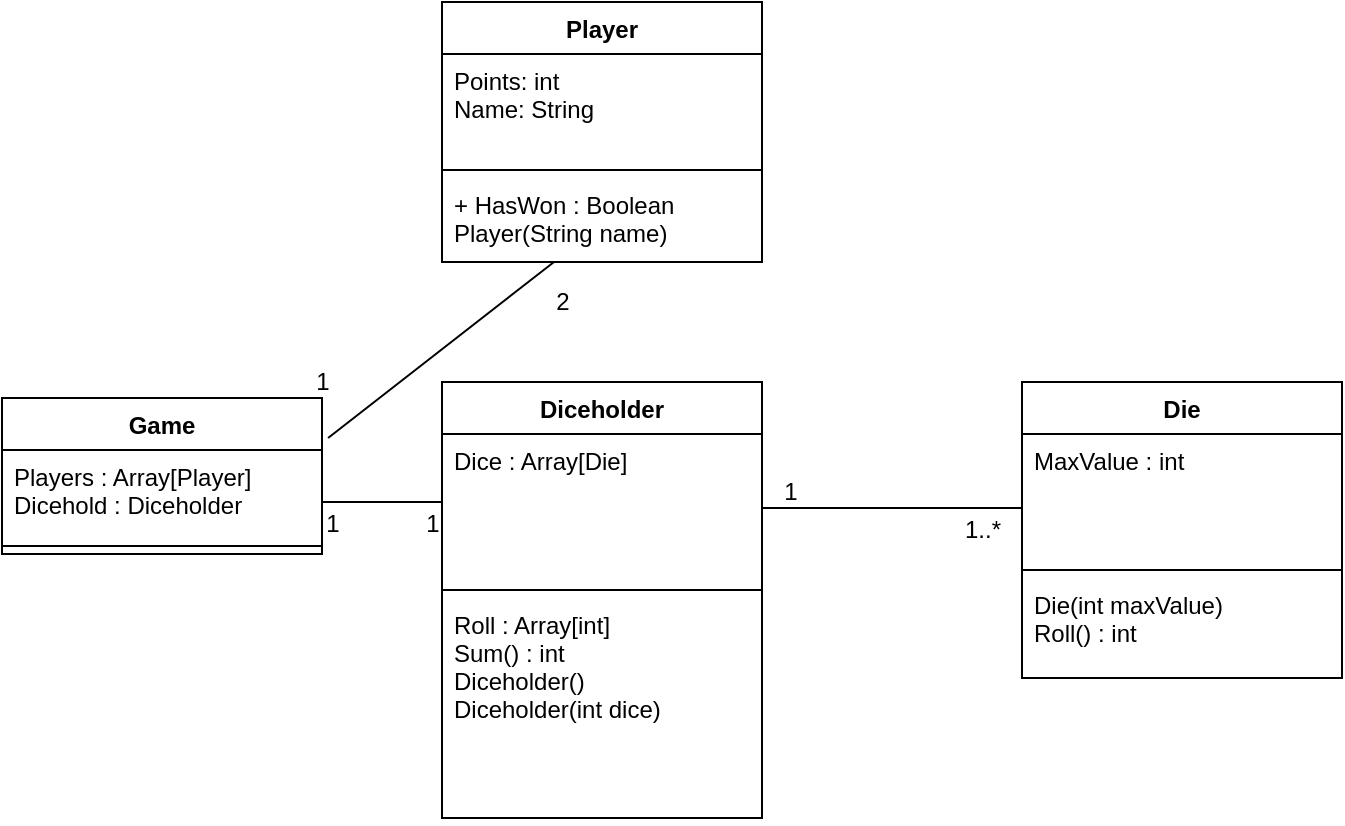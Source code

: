 <mxfile version="20.3.3" type="github">
  <diagram id="C5RBs43oDa-KdzZeNtuy" name="Page-1">
    <mxGraphModel dx="868" dy="482" grid="1" gridSize="10" guides="1" tooltips="1" connect="1" arrows="1" fold="1" page="1" pageScale="1" pageWidth="827" pageHeight="1169" math="0" shadow="0">
      <root>
        <mxCell id="WIyWlLk6GJQsqaUBKTNV-0" />
        <mxCell id="WIyWlLk6GJQsqaUBKTNV-1" parent="WIyWlLk6GJQsqaUBKTNV-0" />
        <mxCell id="URgV1kePRgV9Jm3S2kRX-0" value="Player" style="swimlane;fontStyle=1;align=center;verticalAlign=top;childLayout=stackLayout;horizontal=1;startSize=26;horizontalStack=0;resizeParent=1;resizeParentMax=0;resizeLast=0;collapsible=1;marginBottom=0;" parent="WIyWlLk6GJQsqaUBKTNV-1" vertex="1">
          <mxGeometry x="240" y="190" width="160" height="130" as="geometry" />
        </mxCell>
        <mxCell id="URgV1kePRgV9Jm3S2kRX-1" value="Points: int&#xa;Name: String" style="text;strokeColor=none;fillColor=none;align=left;verticalAlign=top;spacingLeft=4;spacingRight=4;overflow=hidden;rotatable=0;points=[[0,0.5],[1,0.5]];portConstraint=eastwest;" parent="URgV1kePRgV9Jm3S2kRX-0" vertex="1">
          <mxGeometry y="26" width="160" height="54" as="geometry" />
        </mxCell>
        <mxCell id="URgV1kePRgV9Jm3S2kRX-2" value="" style="line;strokeWidth=1;fillColor=none;align=left;verticalAlign=middle;spacingTop=-1;spacingLeft=3;spacingRight=3;rotatable=0;labelPosition=right;points=[];portConstraint=eastwest;strokeColor=inherit;" parent="URgV1kePRgV9Jm3S2kRX-0" vertex="1">
          <mxGeometry y="80" width="160" height="8" as="geometry" />
        </mxCell>
        <mxCell id="URgV1kePRgV9Jm3S2kRX-3" value="+ HasWon : Boolean&#xa;Player(String name)" style="text;strokeColor=none;fillColor=none;align=left;verticalAlign=top;spacingLeft=4;spacingRight=4;overflow=hidden;rotatable=0;points=[[0,0.5],[1,0.5]];portConstraint=eastwest;" parent="URgV1kePRgV9Jm3S2kRX-0" vertex="1">
          <mxGeometry y="88" width="160" height="42" as="geometry" />
        </mxCell>
        <mxCell id="URgV1kePRgV9Jm3S2kRX-4" value="Diceholder" style="swimlane;fontStyle=1;align=center;verticalAlign=top;childLayout=stackLayout;horizontal=1;startSize=26;horizontalStack=0;resizeParent=1;resizeParentMax=0;resizeLast=0;collapsible=1;marginBottom=0;" parent="WIyWlLk6GJQsqaUBKTNV-1" vertex="1">
          <mxGeometry x="240" y="380" width="160" height="218" as="geometry" />
        </mxCell>
        <mxCell id="URgV1kePRgV9Jm3S2kRX-5" value="Dice : Array[Die]&#xa;" style="text;strokeColor=none;fillColor=none;align=left;verticalAlign=top;spacingLeft=4;spacingRight=4;overflow=hidden;rotatable=0;points=[[0,0.5],[1,0.5]];portConstraint=eastwest;" parent="URgV1kePRgV9Jm3S2kRX-4" vertex="1">
          <mxGeometry y="26" width="160" height="74" as="geometry" />
        </mxCell>
        <mxCell id="URgV1kePRgV9Jm3S2kRX-6" value="" style="line;strokeWidth=1;fillColor=none;align=left;verticalAlign=middle;spacingTop=-1;spacingLeft=3;spacingRight=3;rotatable=0;labelPosition=right;points=[];portConstraint=eastwest;strokeColor=inherit;" parent="URgV1kePRgV9Jm3S2kRX-4" vertex="1">
          <mxGeometry y="100" width="160" height="8" as="geometry" />
        </mxCell>
        <mxCell id="URgV1kePRgV9Jm3S2kRX-7" value="Roll : Array[int]&#xa;Sum() : int&#xa;Diceholder()&#xa;Diceholder(int dice)" style="text;strokeColor=none;fillColor=none;align=left;verticalAlign=top;spacingLeft=4;spacingRight=4;overflow=hidden;rotatable=0;points=[[0,0.5],[1,0.5]];portConstraint=eastwest;" parent="URgV1kePRgV9Jm3S2kRX-4" vertex="1">
          <mxGeometry y="108" width="160" height="110" as="geometry" />
        </mxCell>
        <mxCell id="URgV1kePRgV9Jm3S2kRX-9" value="" style="endArrow=none;html=1;rounded=0;exitX=1.019;exitY=-0.136;exitDx=0;exitDy=0;exitPerimeter=0;entryX=0.35;entryY=1;entryDx=0;entryDy=0;entryPerimeter=0;" parent="WIyWlLk6GJQsqaUBKTNV-1" source="URgV1kePRgV9Jm3S2kRX-16" target="URgV1kePRgV9Jm3S2kRX-3" edge="1">
          <mxGeometry width="50" height="50" relative="1" as="geometry">
            <mxPoint x="390" y="350" as="sourcePoint" />
            <mxPoint x="300" y="330" as="targetPoint" />
            <Array as="points" />
          </mxGeometry>
        </mxCell>
        <mxCell id="URgV1kePRgV9Jm3S2kRX-10" value="Die" style="swimlane;fontStyle=1;align=center;verticalAlign=top;childLayout=stackLayout;horizontal=1;startSize=26;horizontalStack=0;resizeParent=1;resizeParentMax=0;resizeLast=0;collapsible=1;marginBottom=0;" parent="WIyWlLk6GJQsqaUBKTNV-1" vertex="1">
          <mxGeometry x="530" y="380" width="160" height="148" as="geometry" />
        </mxCell>
        <mxCell id="URgV1kePRgV9Jm3S2kRX-11" value="MaxValue : int" style="text;strokeColor=none;fillColor=none;align=left;verticalAlign=top;spacingLeft=4;spacingRight=4;overflow=hidden;rotatable=0;points=[[0,0.5],[1,0.5]];portConstraint=eastwest;" parent="URgV1kePRgV9Jm3S2kRX-10" vertex="1">
          <mxGeometry y="26" width="160" height="64" as="geometry" />
        </mxCell>
        <mxCell id="URgV1kePRgV9Jm3S2kRX-12" value="" style="line;strokeWidth=1;fillColor=none;align=left;verticalAlign=middle;spacingTop=-1;spacingLeft=3;spacingRight=3;rotatable=0;labelPosition=right;points=[];portConstraint=eastwest;strokeColor=inherit;" parent="URgV1kePRgV9Jm3S2kRX-10" vertex="1">
          <mxGeometry y="90" width="160" height="8" as="geometry" />
        </mxCell>
        <mxCell id="URgV1kePRgV9Jm3S2kRX-13" value="Die(int maxValue) &#xa;Roll() : int&#xa;" style="text;strokeColor=none;fillColor=none;align=left;verticalAlign=top;spacingLeft=4;spacingRight=4;overflow=hidden;rotatable=0;points=[[0,0.5],[1,0.5]];portConstraint=eastwest;" parent="URgV1kePRgV9Jm3S2kRX-10" vertex="1">
          <mxGeometry y="98" width="160" height="50" as="geometry" />
        </mxCell>
        <mxCell id="URgV1kePRgV9Jm3S2kRX-15" value="Game" style="swimlane;fontStyle=1;align=center;verticalAlign=top;childLayout=stackLayout;horizontal=1;startSize=26;horizontalStack=0;resizeParent=1;resizeParentMax=0;resizeLast=0;collapsible=1;marginBottom=0;" parent="WIyWlLk6GJQsqaUBKTNV-1" vertex="1">
          <mxGeometry x="20" y="388" width="160" height="78" as="geometry" />
        </mxCell>
        <mxCell id="URgV1kePRgV9Jm3S2kRX-16" value="Players : Array[Player]&#xa;Dicehold : Diceholder" style="text;strokeColor=none;fillColor=none;align=left;verticalAlign=top;spacingLeft=4;spacingRight=4;overflow=hidden;rotatable=0;points=[[0,0.5],[1,0.5]];portConstraint=eastwest;" parent="URgV1kePRgV9Jm3S2kRX-15" vertex="1">
          <mxGeometry y="26" width="160" height="44" as="geometry" />
        </mxCell>
        <mxCell id="URgV1kePRgV9Jm3S2kRX-17" value="" style="line;strokeWidth=1;fillColor=none;align=left;verticalAlign=middle;spacingTop=-1;spacingLeft=3;spacingRight=3;rotatable=0;labelPosition=right;points=[];portConstraint=eastwest;strokeColor=inherit;" parent="URgV1kePRgV9Jm3S2kRX-15" vertex="1">
          <mxGeometry y="70" width="160" height="8" as="geometry" />
        </mxCell>
        <mxCell id="URgV1kePRgV9Jm3S2kRX-19" style="rounded=0;orthogonalLoop=1;jettySize=auto;html=1;endArrow=none;endFill=0;" parent="WIyWlLk6GJQsqaUBKTNV-1" edge="1">
          <mxGeometry relative="1" as="geometry">
            <mxPoint x="240" y="440" as="sourcePoint" />
            <mxPoint x="180" y="440" as="targetPoint" />
          </mxGeometry>
        </mxCell>
        <mxCell id="URgV1kePRgV9Jm3S2kRX-20" value="2" style="text;html=1;align=center;verticalAlign=middle;resizable=0;points=[];autosize=1;strokeColor=none;fillColor=none;" parent="WIyWlLk6GJQsqaUBKTNV-1" vertex="1">
          <mxGeometry x="285" y="325" width="30" height="30" as="geometry" />
        </mxCell>
        <mxCell id="URgV1kePRgV9Jm3S2kRX-21" value="1" style="text;html=1;align=center;verticalAlign=middle;resizable=0;points=[];autosize=1;strokeColor=none;fillColor=none;" parent="WIyWlLk6GJQsqaUBKTNV-1" vertex="1">
          <mxGeometry x="165" y="365" width="30" height="30" as="geometry" />
        </mxCell>
        <mxCell id="URgV1kePRgV9Jm3S2kRX-22" value="1" style="text;html=1;align=center;verticalAlign=middle;resizable=0;points=[];autosize=1;strokeColor=none;fillColor=none;" parent="WIyWlLk6GJQsqaUBKTNV-1" vertex="1">
          <mxGeometry x="220" y="436" width="30" height="30" as="geometry" />
        </mxCell>
        <mxCell id="URgV1kePRgV9Jm3S2kRX-23" value="1" style="text;html=1;align=center;verticalAlign=middle;resizable=0;points=[];autosize=1;strokeColor=none;fillColor=none;" parent="WIyWlLk6GJQsqaUBKTNV-1" vertex="1">
          <mxGeometry x="170" y="436" width="30" height="30" as="geometry" />
        </mxCell>
        <mxCell id="URgV1kePRgV9Jm3S2kRX-24" value="1" style="text;html=1;align=center;verticalAlign=middle;resizable=0;points=[];autosize=1;strokeColor=none;fillColor=none;" parent="WIyWlLk6GJQsqaUBKTNV-1" vertex="1">
          <mxGeometry x="399" y="420" width="30" height="30" as="geometry" />
        </mxCell>
        <mxCell id="URgV1kePRgV9Jm3S2kRX-25" value="1..*" style="text;html=1;align=center;verticalAlign=middle;resizable=0;points=[];autosize=1;strokeColor=none;fillColor=none;" parent="WIyWlLk6GJQsqaUBKTNV-1" vertex="1">
          <mxGeometry x="490" y="439" width="40" height="30" as="geometry" />
        </mxCell>
        <mxCell id="URgV1kePRgV9Jm3S2kRX-26" value="" style="edgeStyle=orthogonalEdgeStyle;rounded=0;orthogonalLoop=1;jettySize=auto;html=1;exitX=1;exitY=0.5;exitDx=0;exitDy=0;endArrow=none;endFill=0;" parent="WIyWlLk6GJQsqaUBKTNV-1" source="URgV1kePRgV9Jm3S2kRX-5" edge="1">
          <mxGeometry relative="1" as="geometry">
            <mxPoint x="400" y="443" as="sourcePoint" />
            <mxPoint x="530" y="443" as="targetPoint" />
          </mxGeometry>
        </mxCell>
      </root>
    </mxGraphModel>
  </diagram>
</mxfile>
